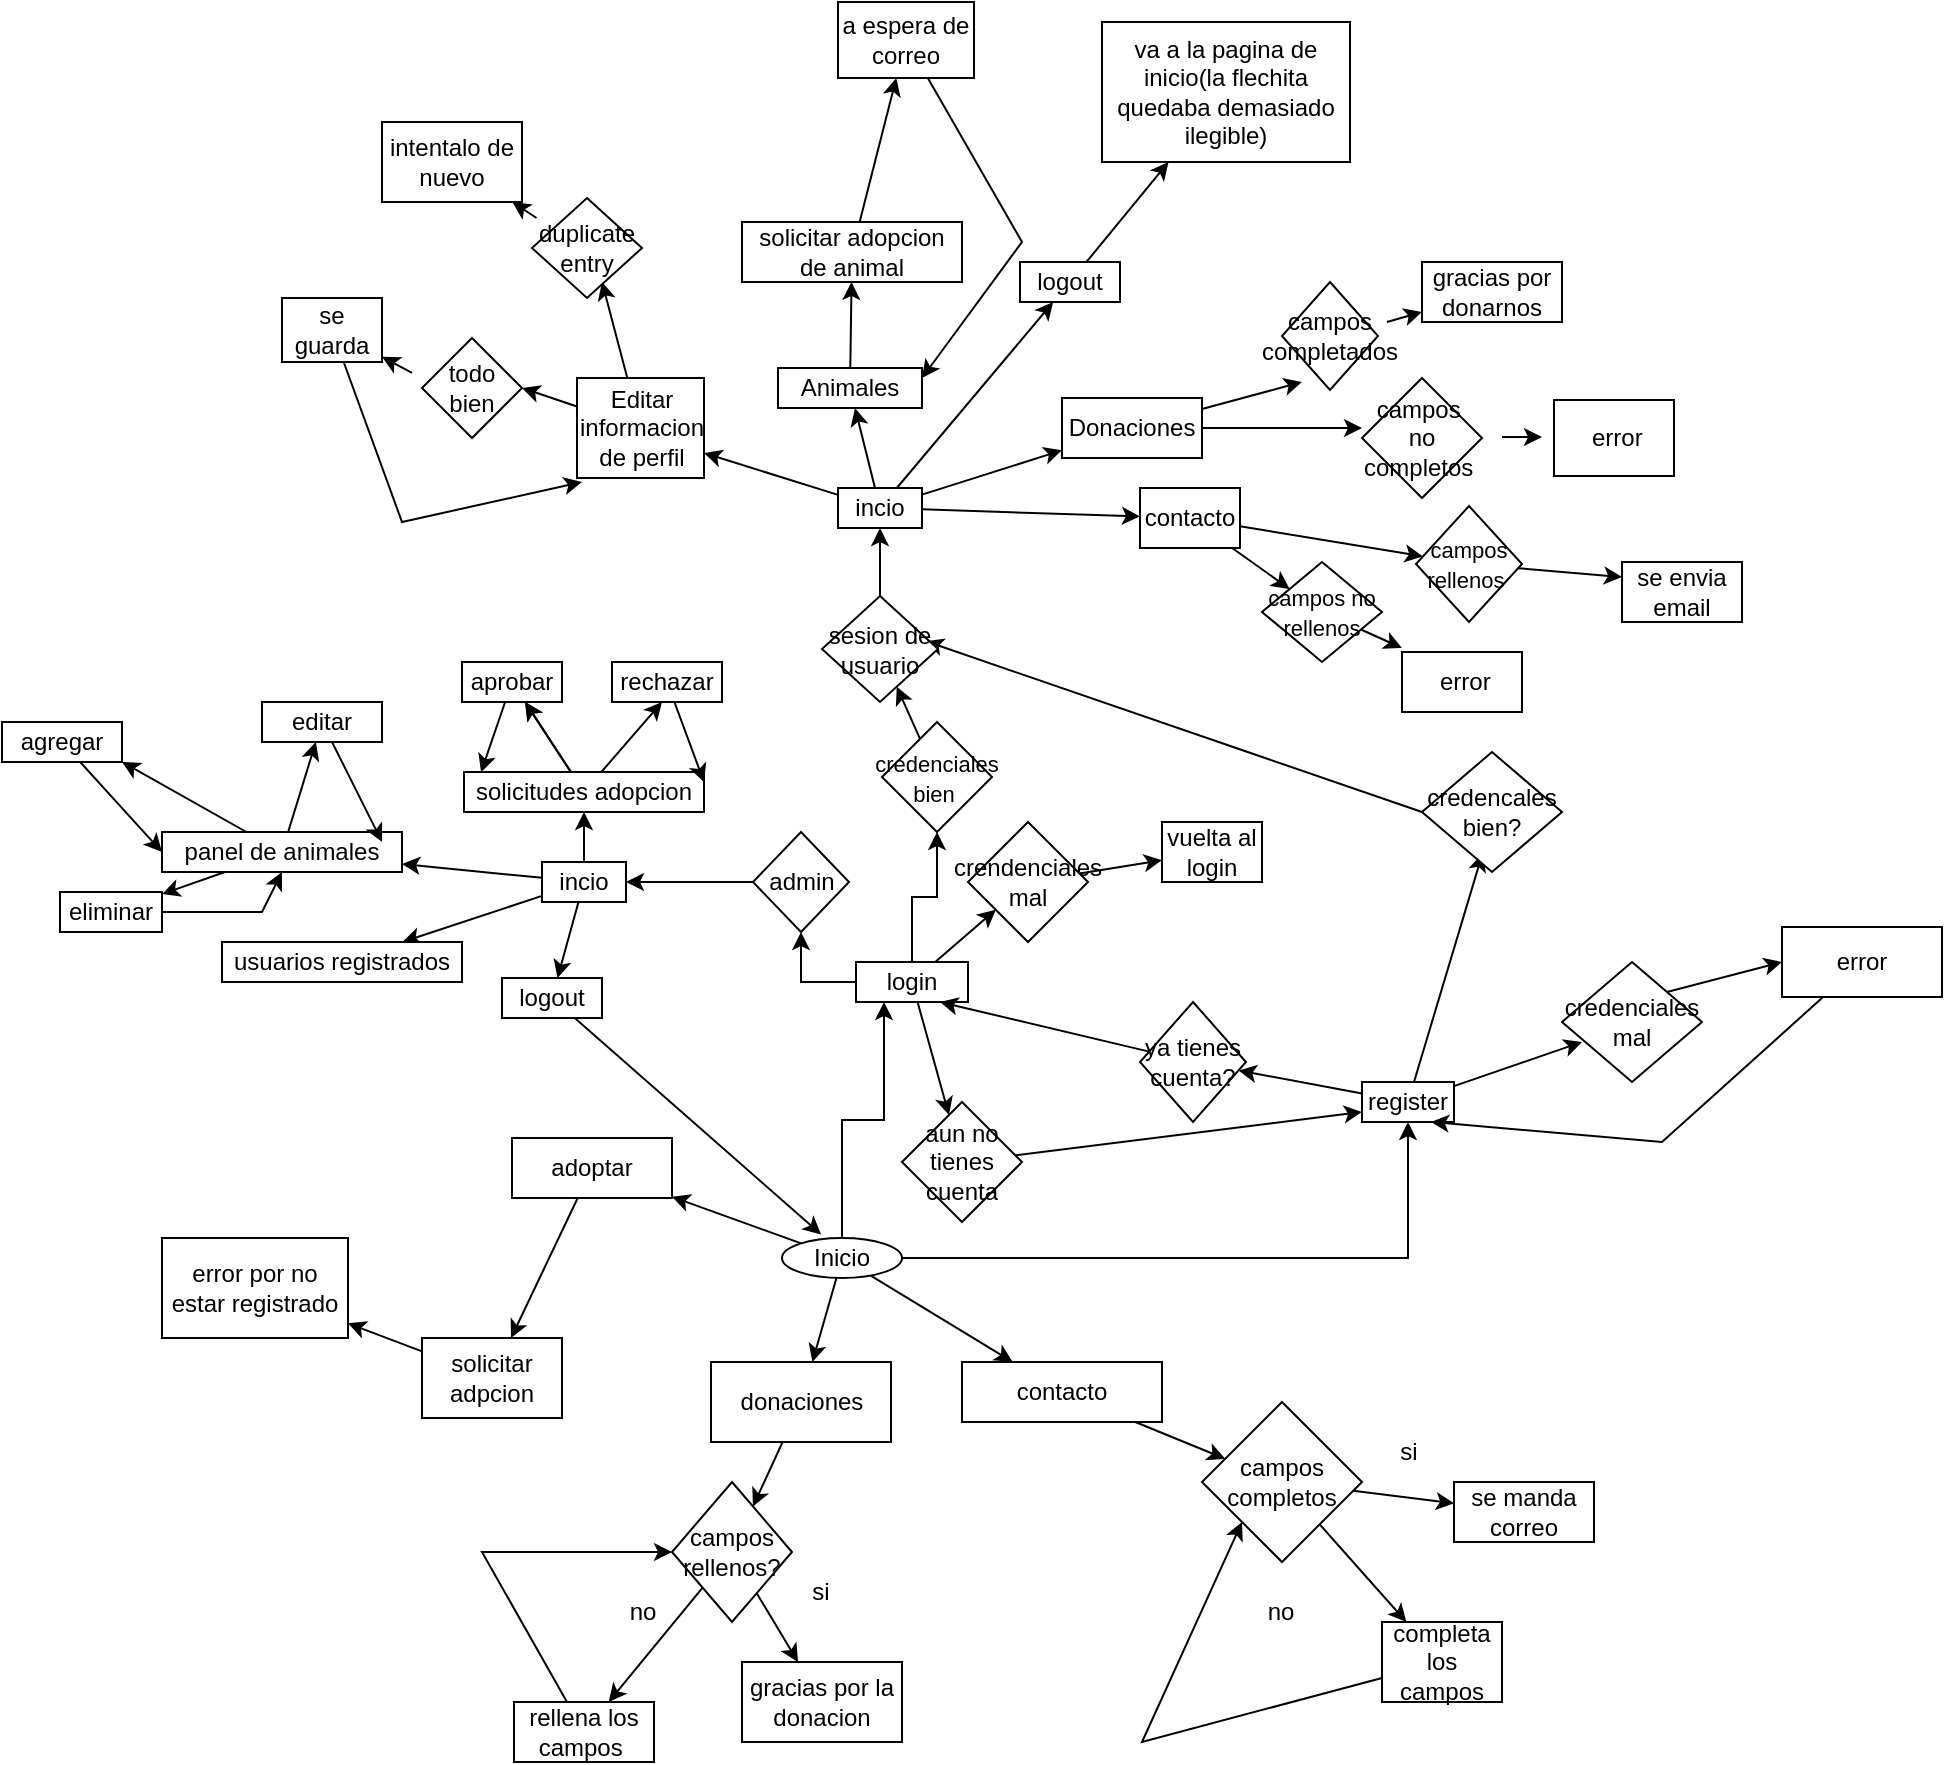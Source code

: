 <mxfile version="27.1.1">
  <diagram name="Página-1" id="3M__JthjFd81jJMuD14Z">
    <mxGraphModel dx="2280" dy="788" grid="1" gridSize="10" guides="1" tooltips="1" connect="1" arrows="1" fold="1" page="1" pageScale="1" pageWidth="827" pageHeight="1169" math="0" shadow="0">
      <root>
        <mxCell id="0" />
        <mxCell id="1" parent="0" />
        <mxCell id="T-C96O8mmLmEZ2CBsVCO-4" value="" style="edgeStyle=orthogonalEdgeStyle;rounded=0;orthogonalLoop=1;jettySize=auto;html=1;entryX=0.25;entryY=1;entryDx=0;entryDy=0;" parent="1" source="T-C96O8mmLmEZ2CBsVCO-2" target="T-C96O8mmLmEZ2CBsVCO-3" edge="1">
          <mxGeometry relative="1" as="geometry">
            <mxPoint x="240" y="700" as="targetPoint" />
          </mxGeometry>
        </mxCell>
        <mxCell id="T-C96O8mmLmEZ2CBsVCO-6" value="" style="edgeStyle=orthogonalEdgeStyle;rounded=0;orthogonalLoop=1;jettySize=auto;html=1;" parent="1" source="T-C96O8mmLmEZ2CBsVCO-2" target="T-C96O8mmLmEZ2CBsVCO-5" edge="1">
          <mxGeometry relative="1" as="geometry" />
        </mxCell>
        <mxCell id="T-C96O8mmLmEZ2CBsVCO-141" style="edgeStyle=none;rounded=0;orthogonalLoop=1;jettySize=auto;html=1;" parent="1" source="T-C96O8mmLmEZ2CBsVCO-2" target="T-C96O8mmLmEZ2CBsVCO-143" edge="1">
          <mxGeometry relative="1" as="geometry">
            <mxPoint x="320" y="830" as="targetPoint" />
          </mxGeometry>
        </mxCell>
        <mxCell id="T-C96O8mmLmEZ2CBsVCO-154" style="edgeStyle=none;rounded=0;orthogonalLoop=1;jettySize=auto;html=1;" parent="1" source="T-C96O8mmLmEZ2CBsVCO-2" target="T-C96O8mmLmEZ2CBsVCO-155" edge="1">
          <mxGeometry relative="1" as="geometry">
            <mxPoint x="330" y="830" as="targetPoint" />
          </mxGeometry>
        </mxCell>
        <mxCell id="T-C96O8mmLmEZ2CBsVCO-182" style="edgeStyle=none;rounded=0;orthogonalLoop=1;jettySize=auto;html=1;" parent="1" source="T-C96O8mmLmEZ2CBsVCO-2" target="T-C96O8mmLmEZ2CBsVCO-183" edge="1">
          <mxGeometry relative="1" as="geometry">
            <mxPoint x="330" y="890" as="targetPoint" />
          </mxGeometry>
        </mxCell>
        <mxCell id="T-C96O8mmLmEZ2CBsVCO-2" value="Inicio" style="ellipse;whiteSpace=wrap;html=1;" parent="1" vertex="1">
          <mxGeometry x="190" y="808" width="60" height="20" as="geometry" />
        </mxCell>
        <mxCell id="T-C96O8mmLmEZ2CBsVCO-11" value="" style="edgeStyle=orthogonalEdgeStyle;rounded=0;orthogonalLoop=1;jettySize=auto;html=1;" parent="1" source="T-C96O8mmLmEZ2CBsVCO-3" target="T-C96O8mmLmEZ2CBsVCO-10" edge="1">
          <mxGeometry relative="1" as="geometry" />
        </mxCell>
        <mxCell id="T-C96O8mmLmEZ2CBsVCO-173" style="edgeStyle=none;rounded=0;orthogonalLoop=1;jettySize=auto;html=1;" parent="1" source="T-C96O8mmLmEZ2CBsVCO-3" target="T-C96O8mmLmEZ2CBsVCO-174" edge="1">
          <mxGeometry relative="1" as="geometry">
            <mxPoint x="290" y="630" as="targetPoint" />
          </mxGeometry>
        </mxCell>
        <mxCell id="T-C96O8mmLmEZ2CBsVCO-179" style="edgeStyle=none;rounded=0;orthogonalLoop=1;jettySize=auto;html=1;" parent="1" source="T-C96O8mmLmEZ2CBsVCO-3" target="T-C96O8mmLmEZ2CBsVCO-180" edge="1">
          <mxGeometry relative="1" as="geometry">
            <mxPoint x="270" y="750" as="targetPoint" />
          </mxGeometry>
        </mxCell>
        <mxCell id="T-C96O8mmLmEZ2CBsVCO-3" value="login" style="whiteSpace=wrap;html=1;" parent="1" vertex="1">
          <mxGeometry x="227" y="670" width="56" height="20" as="geometry" />
        </mxCell>
        <mxCell id="T-C96O8mmLmEZ2CBsVCO-128" style="edgeStyle=none;rounded=0;orthogonalLoop=1;jettySize=auto;html=1;entryX=0.432;entryY=0.845;entryDx=0;entryDy=0;entryPerimeter=0;" parent="1" source="T-C96O8mmLmEZ2CBsVCO-5" target="T-C96O8mmLmEZ2CBsVCO-146" edge="1">
          <mxGeometry relative="1" as="geometry">
            <mxPoint x="540" y="650" as="targetPoint" />
          </mxGeometry>
        </mxCell>
        <mxCell id="T-C96O8mmLmEZ2CBsVCO-131" style="edgeStyle=none;rounded=0;orthogonalLoop=1;jettySize=auto;html=1;" parent="1" source="T-C96O8mmLmEZ2CBsVCO-5" edge="1">
          <mxGeometry relative="1" as="geometry">
            <mxPoint x="590" y="710" as="targetPoint" />
          </mxGeometry>
        </mxCell>
        <mxCell id="T-C96O8mmLmEZ2CBsVCO-171" value="" style="edgeStyle=none;rounded=0;orthogonalLoop=1;jettySize=auto;html=1;" parent="1" source="T-C96O8mmLmEZ2CBsVCO-5" target="T-C96O8mmLmEZ2CBsVCO-170" edge="1">
          <mxGeometry relative="1" as="geometry" />
        </mxCell>
        <mxCell id="T-C96O8mmLmEZ2CBsVCO-5" value="register" style="whiteSpace=wrap;html=1;" parent="1" vertex="1">
          <mxGeometry x="480" y="730" width="46" height="20" as="geometry" />
        </mxCell>
        <mxCell id="T-C96O8mmLmEZ2CBsVCO-16" value="" style="edgeStyle=none;rounded=0;orthogonalLoop=1;jettySize=auto;html=1;" parent="1" source="T-C96O8mmLmEZ2CBsVCO-10" target="T-C96O8mmLmEZ2CBsVCO-15" edge="1">
          <mxGeometry relative="1" as="geometry" />
        </mxCell>
        <mxCell id="T-C96O8mmLmEZ2CBsVCO-10" value="admin" style="rhombus;whiteSpace=wrap;html=1;" parent="1" vertex="1">
          <mxGeometry x="175.5" y="605" width="48" height="50" as="geometry" />
        </mxCell>
        <mxCell id="T-C96O8mmLmEZ2CBsVCO-18" value="" style="edgeStyle=none;rounded=0;orthogonalLoop=1;jettySize=auto;html=1;" parent="1" source="T-C96O8mmLmEZ2CBsVCO-15" target="T-C96O8mmLmEZ2CBsVCO-17" edge="1">
          <mxGeometry relative="1" as="geometry" />
        </mxCell>
        <mxCell id="T-C96O8mmLmEZ2CBsVCO-22" value="" style="edgeStyle=none;rounded=0;orthogonalLoop=1;jettySize=auto;html=1;" parent="1" source="T-C96O8mmLmEZ2CBsVCO-15" target="T-C96O8mmLmEZ2CBsVCO-21" edge="1">
          <mxGeometry relative="1" as="geometry" />
        </mxCell>
        <mxCell id="T-C96O8mmLmEZ2CBsVCO-24" value="" style="edgeStyle=none;rounded=0;orthogonalLoop=1;jettySize=auto;html=1;" parent="1" source="T-C96O8mmLmEZ2CBsVCO-15" target="T-C96O8mmLmEZ2CBsVCO-23" edge="1">
          <mxGeometry relative="1" as="geometry" />
        </mxCell>
        <mxCell id="T-C96O8mmLmEZ2CBsVCO-45" style="edgeStyle=none;rounded=0;orthogonalLoop=1;jettySize=auto;html=1;" parent="1" source="T-C96O8mmLmEZ2CBsVCO-15" target="T-C96O8mmLmEZ2CBsVCO-46" edge="1">
          <mxGeometry relative="1" as="geometry">
            <mxPoint x="160" y="690" as="targetPoint" />
          </mxGeometry>
        </mxCell>
        <mxCell id="T-C96O8mmLmEZ2CBsVCO-15" value="incio" style="whiteSpace=wrap;html=1;" parent="1" vertex="1">
          <mxGeometry x="70" y="620" width="42" height="20" as="geometry" />
        </mxCell>
        <mxCell id="T-C96O8mmLmEZ2CBsVCO-26" value="" style="edgeStyle=none;rounded=0;orthogonalLoop=1;jettySize=auto;html=1;" parent="1" source="T-C96O8mmLmEZ2CBsVCO-17" target="T-C96O8mmLmEZ2CBsVCO-25" edge="1">
          <mxGeometry relative="1" as="geometry" />
        </mxCell>
        <mxCell id="T-C96O8mmLmEZ2CBsVCO-27" value="" style="edgeStyle=none;rounded=0;orthogonalLoop=1;jettySize=auto;html=1;" parent="1" source="T-C96O8mmLmEZ2CBsVCO-17" target="T-C96O8mmLmEZ2CBsVCO-25" edge="1">
          <mxGeometry relative="1" as="geometry" />
        </mxCell>
        <mxCell id="T-C96O8mmLmEZ2CBsVCO-29" style="edgeStyle=none;rounded=0;orthogonalLoop=1;jettySize=auto;html=1;" parent="1" source="T-C96O8mmLmEZ2CBsVCO-17" edge="1">
          <mxGeometry relative="1" as="geometry">
            <mxPoint x="130" y="540" as="targetPoint" />
          </mxGeometry>
        </mxCell>
        <mxCell id="T-C96O8mmLmEZ2CBsVCO-17" value="solicitudes adopcion" style="whiteSpace=wrap;html=1;" parent="1" vertex="1">
          <mxGeometry x="31" y="575" width="120" height="20" as="geometry" />
        </mxCell>
        <mxCell id="T-C96O8mmLmEZ2CBsVCO-21" value="usuarios registrados" style="whiteSpace=wrap;html=1;" parent="1" vertex="1">
          <mxGeometry x="-90" y="660" width="120" height="20" as="geometry" />
        </mxCell>
        <mxCell id="T-C96O8mmLmEZ2CBsVCO-35" value="" style="edgeStyle=none;rounded=0;orthogonalLoop=1;jettySize=auto;html=1;" parent="1" source="T-C96O8mmLmEZ2CBsVCO-23" target="T-C96O8mmLmEZ2CBsVCO-34" edge="1">
          <mxGeometry relative="1" as="geometry" />
        </mxCell>
        <mxCell id="T-C96O8mmLmEZ2CBsVCO-36" style="edgeStyle=none;rounded=0;orthogonalLoop=1;jettySize=auto;html=1;entryX=1;entryY=1;entryDx=0;entryDy=0;" parent="1" source="T-C96O8mmLmEZ2CBsVCO-23" target="T-C96O8mmLmEZ2CBsVCO-37" edge="1">
          <mxGeometry relative="1" as="geometry">
            <mxPoint x="-140" y="630" as="targetPoint" />
          </mxGeometry>
        </mxCell>
        <mxCell id="T-C96O8mmLmEZ2CBsVCO-39" value="" style="edgeStyle=none;rounded=0;orthogonalLoop=1;jettySize=auto;html=1;" parent="1" source="T-C96O8mmLmEZ2CBsVCO-23" target="T-C96O8mmLmEZ2CBsVCO-38" edge="1">
          <mxGeometry relative="1" as="geometry" />
        </mxCell>
        <mxCell id="T-C96O8mmLmEZ2CBsVCO-23" value="panel de animales" style="whiteSpace=wrap;html=1;" parent="1" vertex="1">
          <mxGeometry x="-120" y="605" width="120" height="20" as="geometry" />
        </mxCell>
        <mxCell id="T-C96O8mmLmEZ2CBsVCO-25" value="aprobar" style="whiteSpace=wrap;html=1;" parent="1" vertex="1">
          <mxGeometry x="30" y="520" width="50" height="20" as="geometry" />
        </mxCell>
        <mxCell id="opguHu91oCEDctB-lM7l-10" style="edgeStyle=none;rounded=0;orthogonalLoop=1;jettySize=auto;html=1;entryX=1;entryY=0.25;entryDx=0;entryDy=0;" edge="1" parent="1" source="T-C96O8mmLmEZ2CBsVCO-32" target="T-C96O8mmLmEZ2CBsVCO-17">
          <mxGeometry relative="1" as="geometry" />
        </mxCell>
        <mxCell id="T-C96O8mmLmEZ2CBsVCO-32" value="rechazar" style="rounded=0;whiteSpace=wrap;html=1;" parent="1" vertex="1">
          <mxGeometry x="105" y="520" width="55" height="20" as="geometry" />
        </mxCell>
        <mxCell id="T-C96O8mmLmEZ2CBsVCO-34" value="editar" style="whiteSpace=wrap;html=1;" parent="1" vertex="1">
          <mxGeometry x="-70" y="540" width="60" height="20" as="geometry" />
        </mxCell>
        <mxCell id="opguHu91oCEDctB-lM7l-12" style="edgeStyle=none;rounded=0;orthogonalLoop=1;jettySize=auto;html=1;entryX=0;entryY=0.5;entryDx=0;entryDy=0;" edge="1" parent="1" source="T-C96O8mmLmEZ2CBsVCO-37" target="T-C96O8mmLmEZ2CBsVCO-23">
          <mxGeometry relative="1" as="geometry" />
        </mxCell>
        <mxCell id="T-C96O8mmLmEZ2CBsVCO-37" value="agregar" style="rounded=0;whiteSpace=wrap;html=1;" parent="1" vertex="1">
          <mxGeometry x="-200" y="550" width="60" height="20" as="geometry" />
        </mxCell>
        <mxCell id="opguHu91oCEDctB-lM7l-14" style="edgeStyle=none;rounded=0;orthogonalLoop=1;jettySize=auto;html=1;entryX=0.5;entryY=1;entryDx=0;entryDy=0;" edge="1" parent="1" source="T-C96O8mmLmEZ2CBsVCO-38" target="T-C96O8mmLmEZ2CBsVCO-23">
          <mxGeometry relative="1" as="geometry">
            <Array as="points">
              <mxPoint x="-70" y="645" />
            </Array>
          </mxGeometry>
        </mxCell>
        <mxCell id="T-C96O8mmLmEZ2CBsVCO-38" value="eliminar" style="whiteSpace=wrap;html=1;" parent="1" vertex="1">
          <mxGeometry x="-171" y="635" width="51" height="20" as="geometry" />
        </mxCell>
        <mxCell id="T-C96O8mmLmEZ2CBsVCO-46" value="logout" style="rounded=0;whiteSpace=wrap;html=1;" parent="1" vertex="1">
          <mxGeometry x="50" y="678" width="50" height="20" as="geometry" />
        </mxCell>
        <mxCell id="T-C96O8mmLmEZ2CBsVCO-77" style="edgeStyle=none;rounded=0;orthogonalLoop=1;jettySize=auto;html=1;" parent="1" source="T-C96O8mmLmEZ2CBsVCO-71" target="T-C96O8mmLmEZ2CBsVCO-78" edge="1">
          <mxGeometry relative="1" as="geometry">
            <mxPoint x="288.0" y="380" as="targetPoint" />
          </mxGeometry>
        </mxCell>
        <mxCell id="T-C96O8mmLmEZ2CBsVCO-81" style="edgeStyle=none;rounded=0;orthogonalLoop=1;jettySize=auto;html=1;" parent="1" source="T-C96O8mmLmEZ2CBsVCO-71" target="T-C96O8mmLmEZ2CBsVCO-82" edge="1">
          <mxGeometry relative="1" as="geometry">
            <mxPoint x="370" y="400" as="targetPoint" />
          </mxGeometry>
        </mxCell>
        <mxCell id="T-C96O8mmLmEZ2CBsVCO-94" style="edgeStyle=none;rounded=0;orthogonalLoop=1;jettySize=auto;html=1;entryX=1;entryY=0.75;entryDx=0;entryDy=0;" parent="1" source="T-C96O8mmLmEZ2CBsVCO-71" target="T-C96O8mmLmEZ2CBsVCO-95" edge="1">
          <mxGeometry relative="1" as="geometry">
            <mxPoint x="210" y="440" as="targetPoint" />
          </mxGeometry>
        </mxCell>
        <mxCell id="T-C96O8mmLmEZ2CBsVCO-98" style="edgeStyle=none;rounded=0;orthogonalLoop=1;jettySize=auto;html=1;" parent="1" source="T-C96O8mmLmEZ2CBsVCO-71" target="T-C96O8mmLmEZ2CBsVCO-99" edge="1">
          <mxGeometry relative="1" as="geometry">
            <mxPoint x="430" y="470" as="targetPoint" />
          </mxGeometry>
        </mxCell>
        <mxCell id="T-C96O8mmLmEZ2CBsVCO-71" value="incio" style="whiteSpace=wrap;html=1;" parent="1" vertex="1">
          <mxGeometry x="218" y="433" width="42" height="20" as="geometry" />
        </mxCell>
        <mxCell id="T-C96O8mmLmEZ2CBsVCO-79" style="edgeStyle=none;rounded=0;orthogonalLoop=1;jettySize=auto;html=1;" parent="1" source="T-C96O8mmLmEZ2CBsVCO-78" target="T-C96O8mmLmEZ2CBsVCO-80" edge="1">
          <mxGeometry relative="1" as="geometry">
            <mxPoint x="250" y="300" as="targetPoint" />
          </mxGeometry>
        </mxCell>
        <mxCell id="T-C96O8mmLmEZ2CBsVCO-78" value="Animales" style="rounded=0;whiteSpace=wrap;html=1;" parent="1" vertex="1">
          <mxGeometry x="188" y="373" width="72" height="20" as="geometry" />
        </mxCell>
        <mxCell id="T-C96O8mmLmEZ2CBsVCO-96" style="edgeStyle=none;rounded=0;orthogonalLoop=1;jettySize=auto;html=1;entryX=1;entryY=0.25;entryDx=0;entryDy=0;" parent="1" source="T-C96O8mmLmEZ2CBsVCO-199" edge="1" target="T-C96O8mmLmEZ2CBsVCO-78">
          <mxGeometry relative="1" as="geometry">
            <mxPoint x="255.0" y="250" as="targetPoint" />
            <Array as="points">
              <mxPoint x="310" y="310" />
            </Array>
          </mxGeometry>
        </mxCell>
        <mxCell id="T-C96O8mmLmEZ2CBsVCO-80" value="solicitar adopcion de animal" style="rounded=0;whiteSpace=wrap;html=1;" parent="1" vertex="1">
          <mxGeometry x="170" y="300" width="110" height="30" as="geometry" />
        </mxCell>
        <mxCell id="T-C96O8mmLmEZ2CBsVCO-83" style="edgeStyle=none;rounded=0;orthogonalLoop=1;jettySize=auto;html=1;" parent="1" source="T-C96O8mmLmEZ2CBsVCO-82" edge="1">
          <mxGeometry relative="1" as="geometry">
            <mxPoint x="400" y="400" as="targetPoint" />
          </mxGeometry>
        </mxCell>
        <mxCell id="T-C96O8mmLmEZ2CBsVCO-85" style="edgeStyle=none;rounded=0;orthogonalLoop=1;jettySize=auto;html=1;" parent="1" source="T-C96O8mmLmEZ2CBsVCO-82" edge="1">
          <mxGeometry relative="1" as="geometry">
            <mxPoint x="450" y="380" as="targetPoint" />
          </mxGeometry>
        </mxCell>
        <mxCell id="T-C96O8mmLmEZ2CBsVCO-90" style="edgeStyle=none;rounded=0;orthogonalLoop=1;jettySize=auto;html=1;" parent="1" source="T-C96O8mmLmEZ2CBsVCO-82" edge="1">
          <mxGeometry relative="1" as="geometry">
            <mxPoint x="480" y="403" as="targetPoint" />
          </mxGeometry>
        </mxCell>
        <mxCell id="T-C96O8mmLmEZ2CBsVCO-82" value="Donaciones" style="rounded=0;whiteSpace=wrap;html=1;" parent="1" vertex="1">
          <mxGeometry x="330" y="388" width="70" height="30" as="geometry" />
        </mxCell>
        <mxCell id="T-C96O8mmLmEZ2CBsVCO-87" style="edgeStyle=none;rounded=0;orthogonalLoop=1;jettySize=auto;html=1;" parent="1" target="T-C96O8mmLmEZ2CBsVCO-89" edge="1">
          <mxGeometry relative="1" as="geometry">
            <mxPoint x="520" y="350" as="targetPoint" />
            <mxPoint x="492.5" y="350" as="sourcePoint" />
          </mxGeometry>
        </mxCell>
        <mxCell id="T-C96O8mmLmEZ2CBsVCO-89" value="gracias por donarnos" style="rounded=0;whiteSpace=wrap;html=1;" parent="1" vertex="1">
          <mxGeometry x="510" y="320" width="70" height="30" as="geometry" />
        </mxCell>
        <mxCell id="T-C96O8mmLmEZ2CBsVCO-92" style="edgeStyle=none;rounded=0;orthogonalLoop=1;jettySize=auto;html=1;" parent="1" edge="1">
          <mxGeometry relative="1" as="geometry">
            <mxPoint x="570" y="407.52" as="targetPoint" />
            <mxPoint x="550" y="407.52" as="sourcePoint" />
          </mxGeometry>
        </mxCell>
        <mxCell id="T-C96O8mmLmEZ2CBsVCO-105" style="edgeStyle=none;rounded=0;orthogonalLoop=1;jettySize=auto;html=1;" parent="1" source="T-C96O8mmLmEZ2CBsVCO-95" edge="1">
          <mxGeometry relative="1" as="geometry">
            <mxPoint x="100" y="330" as="targetPoint" />
          </mxGeometry>
        </mxCell>
        <mxCell id="T-C96O8mmLmEZ2CBsVCO-110" style="edgeStyle=none;rounded=0;orthogonalLoop=1;jettySize=auto;html=1;" parent="1" source="T-C96O8mmLmEZ2CBsVCO-95" edge="1">
          <mxGeometry relative="1" as="geometry">
            <mxPoint x="60" y="383" as="targetPoint" />
          </mxGeometry>
        </mxCell>
        <mxCell id="T-C96O8mmLmEZ2CBsVCO-95" value="Editar informacion de perfil" style="whiteSpace=wrap;html=1;" parent="1" vertex="1">
          <mxGeometry x="87.5" y="378" width="63.5" height="50" as="geometry" />
        </mxCell>
        <mxCell id="T-C96O8mmLmEZ2CBsVCO-100" value="" style="edgeStyle=none;rounded=0;orthogonalLoop=1;jettySize=auto;html=1;" parent="1" source="T-C96O8mmLmEZ2CBsVCO-99" target="T-C96O8mmLmEZ2CBsVCO-209" edge="1">
          <mxGeometry relative="1" as="geometry">
            <mxPoint x="570" y="470" as="targetPoint" />
          </mxGeometry>
        </mxCell>
        <mxCell id="T-C96O8mmLmEZ2CBsVCO-99" value="contacto" style="rounded=0;whiteSpace=wrap;html=1;" parent="1" vertex="1">
          <mxGeometry x="369" y="433" width="50" height="30" as="geometry" />
        </mxCell>
        <mxCell id="T-C96O8mmLmEZ2CBsVCO-108" style="edgeStyle=none;rounded=0;orthogonalLoop=1;jettySize=auto;html=1;" parent="1" source="T-C96O8mmLmEZ2CBsVCO-195" edge="1">
          <mxGeometry relative="1" as="geometry">
            <mxPoint x="40" y="280" as="targetPoint" />
            <mxPoint x="67.273" y="298" as="sourcePoint" />
          </mxGeometry>
        </mxCell>
        <mxCell id="T-C96O8mmLmEZ2CBsVCO-112" style="edgeStyle=none;rounded=0;orthogonalLoop=1;jettySize=auto;html=1;" parent="1" source="T-C96O8mmLmEZ2CBsVCO-197" edge="1">
          <mxGeometry relative="1" as="geometry">
            <mxPoint x="-20" y="370" as="targetPoint" />
            <mxPoint x="5" y="375.417" as="sourcePoint" />
          </mxGeometry>
        </mxCell>
        <mxCell id="T-C96O8mmLmEZ2CBsVCO-116" value="" style="edgeStyle=none;rounded=0;orthogonalLoop=1;jettySize=auto;html=1;" parent="1" source="T-C96O8mmLmEZ2CBsVCO-71" target="T-C96O8mmLmEZ2CBsVCO-115" edge="1">
          <mxGeometry relative="1" as="geometry">
            <mxPoint x="370" y="330" as="targetPoint" />
            <mxPoint x="294" y="450" as="sourcePoint" />
          </mxGeometry>
        </mxCell>
        <mxCell id="opguHu91oCEDctB-lM7l-17" style="edgeStyle=none;rounded=0;orthogonalLoop=1;jettySize=auto;html=1;" edge="1" parent="1" source="T-C96O8mmLmEZ2CBsVCO-115" target="opguHu91oCEDctB-lM7l-18">
          <mxGeometry relative="1" as="geometry">
            <mxPoint x="380.0" y="290" as="targetPoint" />
          </mxGeometry>
        </mxCell>
        <mxCell id="T-C96O8mmLmEZ2CBsVCO-115" value="logout" style="rounded=0;whiteSpace=wrap;html=1;" parent="1" vertex="1">
          <mxGeometry x="309" y="320" width="50" height="20" as="geometry" />
        </mxCell>
        <mxCell id="T-C96O8mmLmEZ2CBsVCO-125" value="" style="edgeStyle=none;rounded=0;orthogonalLoop=1;jettySize=auto;html=1;" parent="1" source="T-C96O8mmLmEZ2CBsVCO-206" edge="1">
          <mxGeometry relative="1" as="geometry">
            <mxPoint x="500" y="513.462" as="targetPoint" />
            <mxPoint x="408" y="463" as="sourcePoint" />
            <Array as="points">
              <mxPoint x="500" y="513" />
            </Array>
          </mxGeometry>
        </mxCell>
        <mxCell id="T-C96O8mmLmEZ2CBsVCO-130" style="edgeStyle=none;rounded=0;orthogonalLoop=1;jettySize=auto;html=1;exitX=0;exitY=0.5;exitDx=0;exitDy=0;entryX=0.893;entryY=0.426;entryDx=0;entryDy=0;entryPerimeter=0;" parent="1" source="T-C96O8mmLmEZ2CBsVCO-146" target="opguHu91oCEDctB-lM7l-1" edge="1">
          <mxGeometry relative="1" as="geometry">
            <mxPoint x="510.95" y="618" as="sourcePoint" />
            <mxPoint x="270" y="490" as="targetPoint" />
          </mxGeometry>
        </mxCell>
        <mxCell id="T-C96O8mmLmEZ2CBsVCO-133" style="edgeStyle=none;rounded=0;orthogonalLoop=1;jettySize=auto;html=1;exitX=1;exitY=0;exitDx=0;exitDy=0;" parent="1" source="T-C96O8mmLmEZ2CBsVCO-147" edge="1">
          <mxGeometry relative="1" as="geometry">
            <mxPoint x="690" y="670" as="targetPoint" />
            <mxPoint x="662.174" y="678" as="sourcePoint" />
          </mxGeometry>
        </mxCell>
        <mxCell id="T-C96O8mmLmEZ2CBsVCO-144" style="edgeStyle=none;rounded=0;orthogonalLoop=1;jettySize=auto;html=1;" parent="1" source="T-C96O8mmLmEZ2CBsVCO-143" target="T-C96O8mmLmEZ2CBsVCO-148" edge="1">
          <mxGeometry relative="1" as="geometry">
            <mxPoint x="350" y="890" as="targetPoint" />
          </mxGeometry>
        </mxCell>
        <mxCell id="T-C96O8mmLmEZ2CBsVCO-143" value="adoptar" style="rounded=0;whiteSpace=wrap;html=1;" parent="1" vertex="1">
          <mxGeometry x="55" y="758" width="80" height="30" as="geometry" />
        </mxCell>
        <mxCell id="T-C96O8mmLmEZ2CBsVCO-146" value="credencales bien?" style="rhombus;whiteSpace=wrap;html=1;" parent="1" vertex="1">
          <mxGeometry x="510" y="565" width="70" height="60" as="geometry" />
        </mxCell>
        <mxCell id="T-C96O8mmLmEZ2CBsVCO-147" value="&lt;span style=&quot;text-wrap-mode: nowrap;&quot;&gt;credenciales mal&lt;/span&gt;" style="rhombus;whiteSpace=wrap;html=1;" parent="1" vertex="1">
          <mxGeometry x="580" y="670" width="70" height="60" as="geometry" />
        </mxCell>
        <mxCell id="T-C96O8mmLmEZ2CBsVCO-149" style="edgeStyle=none;rounded=0;orthogonalLoop=1;jettySize=auto;html=1;" parent="1" source="T-C96O8mmLmEZ2CBsVCO-148" target="T-C96O8mmLmEZ2CBsVCO-152" edge="1">
          <mxGeometry relative="1" as="geometry">
            <mxPoint x="460" y="880" as="targetPoint" />
          </mxGeometry>
        </mxCell>
        <mxCell id="T-C96O8mmLmEZ2CBsVCO-148" value="solicitar adpcion" style="rounded=0;whiteSpace=wrap;html=1;" parent="1" vertex="1">
          <mxGeometry x="10" y="858" width="70" height="40" as="geometry" />
        </mxCell>
        <mxCell id="T-C96O8mmLmEZ2CBsVCO-152" value="error por no estar registrado" style="rounded=0;whiteSpace=wrap;html=1;" parent="1" vertex="1">
          <mxGeometry x="-120" y="808" width="93" height="50" as="geometry" />
        </mxCell>
        <mxCell id="T-C96O8mmLmEZ2CBsVCO-156" style="edgeStyle=none;rounded=0;orthogonalLoop=1;jettySize=auto;html=1;" parent="1" source="T-C96O8mmLmEZ2CBsVCO-155" target="T-C96O8mmLmEZ2CBsVCO-157" edge="1">
          <mxGeometry relative="1" as="geometry">
            <mxPoint x="440" y="840" as="targetPoint" />
          </mxGeometry>
        </mxCell>
        <mxCell id="T-C96O8mmLmEZ2CBsVCO-155" value="donaciones" style="rounded=0;whiteSpace=wrap;html=1;" parent="1" vertex="1">
          <mxGeometry x="154.5" y="870" width="90" height="40" as="geometry" />
        </mxCell>
        <mxCell id="T-C96O8mmLmEZ2CBsVCO-158" style="edgeStyle=none;rounded=0;orthogonalLoop=1;jettySize=auto;html=1;" parent="1" source="T-C96O8mmLmEZ2CBsVCO-157" target="T-C96O8mmLmEZ2CBsVCO-160" edge="1">
          <mxGeometry relative="1" as="geometry">
            <mxPoint x="560" y="810" as="targetPoint" />
          </mxGeometry>
        </mxCell>
        <mxCell id="T-C96O8mmLmEZ2CBsVCO-161" style="edgeStyle=none;rounded=0;orthogonalLoop=1;jettySize=auto;html=1;" parent="1" source="T-C96O8mmLmEZ2CBsVCO-157" target="T-C96O8mmLmEZ2CBsVCO-162" edge="1">
          <mxGeometry relative="1" as="geometry">
            <mxPoint x="530" y="890" as="targetPoint" />
          </mxGeometry>
        </mxCell>
        <mxCell id="T-C96O8mmLmEZ2CBsVCO-157" value="campos rellenos?" style="rhombus;whiteSpace=wrap;html=1;" parent="1" vertex="1">
          <mxGeometry x="135" y="930" width="60" height="70" as="geometry" />
        </mxCell>
        <mxCell id="T-C96O8mmLmEZ2CBsVCO-160" value="gracias por la donacion" style="rounded=0;whiteSpace=wrap;html=1;" parent="1" vertex="1">
          <mxGeometry x="170" y="1020" width="80" height="40" as="geometry" />
        </mxCell>
        <mxCell id="opguHu91oCEDctB-lM7l-7" style="edgeStyle=none;rounded=0;orthogonalLoop=1;jettySize=auto;html=1;" edge="1" parent="1" source="T-C96O8mmLmEZ2CBsVCO-162" target="T-C96O8mmLmEZ2CBsVCO-157">
          <mxGeometry relative="1" as="geometry">
            <mxPoint x="10" y="1000" as="targetPoint" />
            <Array as="points">
              <mxPoint x="40" y="965" />
            </Array>
          </mxGeometry>
        </mxCell>
        <mxCell id="T-C96O8mmLmEZ2CBsVCO-162" value="rellena los campos&amp;nbsp;" style="rounded=0;whiteSpace=wrap;html=1;" parent="1" vertex="1">
          <mxGeometry x="56" y="1040" width="70" height="30" as="geometry" />
        </mxCell>
        <mxCell id="T-C96O8mmLmEZ2CBsVCO-163" value="si" style="text;html=1;align=center;verticalAlign=middle;resizable=0;points=[];autosize=1;strokeColor=none;fillColor=none;" parent="1" vertex="1">
          <mxGeometry x="193.5" y="970" width="30" height="30" as="geometry" />
        </mxCell>
        <mxCell id="T-C96O8mmLmEZ2CBsVCO-165" value="no" style="text;html=1;align=center;verticalAlign=middle;resizable=0;points=[];autosize=1;strokeColor=none;fillColor=none;" parent="1" vertex="1">
          <mxGeometry x="100" y="980" width="40" height="30" as="geometry" />
        </mxCell>
        <mxCell id="T-C96O8mmLmEZ2CBsVCO-172" style="edgeStyle=none;rounded=0;orthogonalLoop=1;jettySize=auto;html=1;entryX=0.75;entryY=1;entryDx=0;entryDy=0;" parent="1" source="T-C96O8mmLmEZ2CBsVCO-170" target="T-C96O8mmLmEZ2CBsVCO-3" edge="1">
          <mxGeometry relative="1" as="geometry" />
        </mxCell>
        <mxCell id="T-C96O8mmLmEZ2CBsVCO-170" value="ya tienes cuenta?" style="rhombus;whiteSpace=wrap;html=1;" parent="1" vertex="1">
          <mxGeometry x="369" y="690" width="53" height="60" as="geometry" />
        </mxCell>
        <mxCell id="T-C96O8mmLmEZ2CBsVCO-175" style="edgeStyle=none;rounded=0;orthogonalLoop=1;jettySize=auto;html=1;" parent="1" source="T-C96O8mmLmEZ2CBsVCO-174" target="T-C96O8mmLmEZ2CBsVCO-176" edge="1">
          <mxGeometry relative="1" as="geometry">
            <mxPoint x="370" y="600" as="targetPoint" />
          </mxGeometry>
        </mxCell>
        <mxCell id="T-C96O8mmLmEZ2CBsVCO-174" value="crendenciales mal" style="rhombus;whiteSpace=wrap;html=1;" parent="1" vertex="1">
          <mxGeometry x="283" y="600" width="60" height="60" as="geometry" />
        </mxCell>
        <mxCell id="T-C96O8mmLmEZ2CBsVCO-176" value="vuelta al login" style="rounded=0;whiteSpace=wrap;html=1;" parent="1" vertex="1">
          <mxGeometry x="380" y="600" width="50" height="30" as="geometry" />
        </mxCell>
        <mxCell id="T-C96O8mmLmEZ2CBsVCO-178" value="" style="edgeStyle=orthogonalEdgeStyle;rounded=0;orthogonalLoop=1;jettySize=auto;html=1;" parent="1" source="T-C96O8mmLmEZ2CBsVCO-3" target="T-C96O8mmLmEZ2CBsVCO-177" edge="1">
          <mxGeometry relative="1" as="geometry">
            <mxPoint x="255" y="670" as="sourcePoint" />
            <mxPoint x="239" y="483" as="targetPoint" />
          </mxGeometry>
        </mxCell>
        <mxCell id="opguHu91oCEDctB-lM7l-2" style="edgeStyle=none;rounded=0;orthogonalLoop=1;jettySize=auto;html=1;" edge="1" parent="1" source="opguHu91oCEDctB-lM7l-1">
          <mxGeometry relative="1" as="geometry">
            <mxPoint x="250" y="520" as="targetPoint" />
          </mxGeometry>
        </mxCell>
        <mxCell id="T-C96O8mmLmEZ2CBsVCO-177" value="&lt;span style=&quot;font-size: 11px; text-wrap-mode: nowrap;&quot;&gt;credenciales bien&amp;nbsp;&lt;/span&gt;" style="rhombus;whiteSpace=wrap;html=1;" parent="1" vertex="1">
          <mxGeometry x="240" y="550" width="55" height="55" as="geometry" />
        </mxCell>
        <mxCell id="T-C96O8mmLmEZ2CBsVCO-181" style="edgeStyle=none;rounded=0;orthogonalLoop=1;jettySize=auto;html=1;entryX=0;entryY=0.75;entryDx=0;entryDy=0;" parent="1" source="T-C96O8mmLmEZ2CBsVCO-180" target="T-C96O8mmLmEZ2CBsVCO-5" edge="1">
          <mxGeometry relative="1" as="geometry" />
        </mxCell>
        <mxCell id="T-C96O8mmLmEZ2CBsVCO-180" value="aun no tienes cuenta" style="rhombus;whiteSpace=wrap;html=1;" parent="1" vertex="1">
          <mxGeometry x="250" y="740" width="60" height="60" as="geometry" />
        </mxCell>
        <mxCell id="T-C96O8mmLmEZ2CBsVCO-184" style="edgeStyle=none;rounded=0;orthogonalLoop=1;jettySize=auto;html=1;" parent="1" source="T-C96O8mmLmEZ2CBsVCO-183" target="T-C96O8mmLmEZ2CBsVCO-185" edge="1">
          <mxGeometry relative="1" as="geometry">
            <mxPoint x="440" y="930" as="targetPoint" />
          </mxGeometry>
        </mxCell>
        <mxCell id="T-C96O8mmLmEZ2CBsVCO-183" value="contacto" style="rounded=0;whiteSpace=wrap;html=1;" parent="1" vertex="1">
          <mxGeometry x="280" y="870" width="100" height="30" as="geometry" />
        </mxCell>
        <mxCell id="T-C96O8mmLmEZ2CBsVCO-186" style="edgeStyle=none;rounded=0;orthogonalLoop=1;jettySize=auto;html=1;" parent="1" source="T-C96O8mmLmEZ2CBsVCO-185" target="T-C96O8mmLmEZ2CBsVCO-191" edge="1">
          <mxGeometry relative="1" as="geometry">
            <mxPoint x="530" y="940" as="targetPoint" />
          </mxGeometry>
        </mxCell>
        <mxCell id="T-C96O8mmLmEZ2CBsVCO-189" style="edgeStyle=none;rounded=0;orthogonalLoop=1;jettySize=auto;html=1;" parent="1" source="T-C96O8mmLmEZ2CBsVCO-185" target="T-C96O8mmLmEZ2CBsVCO-192" edge="1">
          <mxGeometry relative="1" as="geometry">
            <mxPoint x="490" y="1030" as="targetPoint" />
          </mxGeometry>
        </mxCell>
        <mxCell id="T-C96O8mmLmEZ2CBsVCO-185" value="campos completos" style="rhombus;whiteSpace=wrap;html=1;" parent="1" vertex="1">
          <mxGeometry x="400" y="890" width="80" height="80" as="geometry" />
        </mxCell>
        <mxCell id="T-C96O8mmLmEZ2CBsVCO-187" value="si" style="text;html=1;align=center;verticalAlign=middle;resizable=0;points=[];autosize=1;strokeColor=none;fillColor=none;" parent="1" vertex="1">
          <mxGeometry x="488" y="900" width="30" height="30" as="geometry" />
        </mxCell>
        <mxCell id="T-C96O8mmLmEZ2CBsVCO-190" value="no" style="text;html=1;align=center;verticalAlign=middle;resizable=0;points=[];autosize=1;strokeColor=none;fillColor=none;" parent="1" vertex="1">
          <mxGeometry x="419" y="980" width="40" height="30" as="geometry" />
        </mxCell>
        <mxCell id="T-C96O8mmLmEZ2CBsVCO-191" value="se manda correo" style="rounded=0;whiteSpace=wrap;html=1;" parent="1" vertex="1">
          <mxGeometry x="526" y="930" width="70" height="30" as="geometry" />
        </mxCell>
        <mxCell id="opguHu91oCEDctB-lM7l-6" style="edgeStyle=none;rounded=0;orthogonalLoop=1;jettySize=auto;html=1;entryX=0;entryY=1;entryDx=0;entryDy=0;" edge="1" parent="1" source="T-C96O8mmLmEZ2CBsVCO-192" target="T-C96O8mmLmEZ2CBsVCO-185">
          <mxGeometry relative="1" as="geometry">
            <mxPoint x="420" y="1090" as="targetPoint" />
            <Array as="points">
              <mxPoint x="370" y="1060" />
            </Array>
          </mxGeometry>
        </mxCell>
        <mxCell id="T-C96O8mmLmEZ2CBsVCO-192" value="completa&lt;div&gt;los&lt;br&gt;&lt;div&gt;campos&lt;/div&gt;&lt;/div&gt;" style="rounded=0;whiteSpace=wrap;html=1;" parent="1" vertex="1">
          <mxGeometry x="490" y="1000" width="60" height="40" as="geometry" />
        </mxCell>
        <mxCell id="T-C96O8mmLmEZ2CBsVCO-193" value="&lt;span style=&quot;text-wrap-mode: nowrap;&quot;&gt;todo bien&lt;/span&gt;" style="rhombus;whiteSpace=wrap;html=1;" parent="1" vertex="1">
          <mxGeometry x="10" y="358" width="50" height="50" as="geometry" />
        </mxCell>
        <mxCell id="T-C96O8mmLmEZ2CBsVCO-194" value="&lt;span style=&quot;text-wrap-mode: nowrap;&quot;&gt;duplicate entry&lt;/span&gt;" style="rhombus;whiteSpace=wrap;html=1;" parent="1" vertex="1">
          <mxGeometry x="65" y="288" width="55" height="50" as="geometry" />
        </mxCell>
        <mxCell id="T-C96O8mmLmEZ2CBsVCO-196" value="" style="edgeStyle=none;rounded=0;orthogonalLoop=1;jettySize=auto;html=1;" parent="1" target="T-C96O8mmLmEZ2CBsVCO-195" edge="1">
          <mxGeometry relative="1" as="geometry">
            <mxPoint x="40" y="280" as="targetPoint" />
            <mxPoint x="67.273" y="298" as="sourcePoint" />
          </mxGeometry>
        </mxCell>
        <mxCell id="T-C96O8mmLmEZ2CBsVCO-195" value="intentalo de nuevo" style="rounded=0;whiteSpace=wrap;html=1;" parent="1" vertex="1">
          <mxGeometry x="-10" y="250" width="70" height="40" as="geometry" />
        </mxCell>
        <mxCell id="T-C96O8mmLmEZ2CBsVCO-198" value="" style="edgeStyle=none;rounded=0;orthogonalLoop=1;jettySize=auto;html=1;" parent="1" target="T-C96O8mmLmEZ2CBsVCO-197" edge="1">
          <mxGeometry relative="1" as="geometry">
            <mxPoint x="-20" y="370" as="targetPoint" />
            <mxPoint x="5" y="375.417" as="sourcePoint" />
          </mxGeometry>
        </mxCell>
        <mxCell id="opguHu91oCEDctB-lM7l-8" style="edgeStyle=none;rounded=0;orthogonalLoop=1;jettySize=auto;html=1;" edge="1" parent="1" source="T-C96O8mmLmEZ2CBsVCO-197">
          <mxGeometry relative="1" as="geometry">
            <mxPoint x="90" y="430" as="targetPoint" />
            <Array as="points">
              <mxPoint y="450" />
            </Array>
          </mxGeometry>
        </mxCell>
        <mxCell id="T-C96O8mmLmEZ2CBsVCO-197" value="se guarda" style="rounded=0;whiteSpace=wrap;html=1;" parent="1" vertex="1">
          <mxGeometry x="-60" y="338" width="50" height="32" as="geometry" />
        </mxCell>
        <mxCell id="T-C96O8mmLmEZ2CBsVCO-200" value="" style="edgeStyle=none;rounded=0;orthogonalLoop=1;jettySize=auto;html=1;" parent="1" source="T-C96O8mmLmEZ2CBsVCO-80" target="T-C96O8mmLmEZ2CBsVCO-199" edge="1">
          <mxGeometry relative="1" as="geometry">
            <mxPoint x="255.0" y="250" as="targetPoint" />
            <mxPoint x="232" y="300" as="sourcePoint" />
          </mxGeometry>
        </mxCell>
        <mxCell id="T-C96O8mmLmEZ2CBsVCO-199" value="a espera de correo" style="rounded=0;whiteSpace=wrap;html=1;" parent="1" vertex="1">
          <mxGeometry x="218" y="190" width="68" height="38" as="geometry" />
        </mxCell>
        <mxCell id="T-C96O8mmLmEZ2CBsVCO-201" value="&lt;span style=&quot;text-wrap-mode: nowrap;&quot;&gt;campos&lt;/span&gt;&lt;div&gt;&lt;span style=&quot;text-wrap-mode: nowrap;&quot;&gt;&amp;nbsp;completados&amp;nbsp;&lt;/span&gt;&lt;/div&gt;" style="rhombus;whiteSpace=wrap;html=1;" parent="1" vertex="1">
          <mxGeometry x="440" y="330" width="48" height="54" as="geometry" />
        </mxCell>
        <mxCell id="T-C96O8mmLmEZ2CBsVCO-202" value="&lt;span style=&quot;text-wrap-mode: nowrap;&quot;&gt;campos&amp;nbsp;&lt;/span&gt;&lt;div&gt;&lt;span style=&quot;text-wrap-mode: nowrap;&quot;&gt;no&lt;/span&gt;&lt;/div&gt;&lt;div&gt;&lt;span style=&quot;text-wrap-mode: nowrap;&quot;&gt;completos&amp;nbsp;&lt;/span&gt;&lt;/div&gt;" style="rhombus;whiteSpace=wrap;html=1;" parent="1" vertex="1">
          <mxGeometry x="480" y="378" width="60" height="60" as="geometry" />
        </mxCell>
        <mxCell id="T-C96O8mmLmEZ2CBsVCO-203" value="&lt;span style=&quot;text-wrap-mode: nowrap;&quot;&gt;&amp;nbsp;error&lt;/span&gt;" style="rounded=0;whiteSpace=wrap;html=1;" parent="1" vertex="1">
          <mxGeometry x="576" y="389" width="60" height="38" as="geometry" />
        </mxCell>
        <mxCell id="opguHu91oCEDctB-lM7l-5" style="edgeStyle=none;rounded=0;orthogonalLoop=1;jettySize=auto;html=1;entryX=0.75;entryY=1;entryDx=0;entryDy=0;" edge="1" parent="1" source="T-C96O8mmLmEZ2CBsVCO-204" target="T-C96O8mmLmEZ2CBsVCO-5">
          <mxGeometry relative="1" as="geometry">
            <Array as="points">
              <mxPoint x="630" y="760" />
            </Array>
          </mxGeometry>
        </mxCell>
        <mxCell id="T-C96O8mmLmEZ2CBsVCO-204" value="&lt;span style=&quot;text-wrap-mode: nowrap;&quot;&gt;error&lt;/span&gt;" style="rounded=0;whiteSpace=wrap;html=1;" parent="1" vertex="1">
          <mxGeometry x="690" y="652.5" width="80" height="35" as="geometry" />
        </mxCell>
        <mxCell id="T-C96O8mmLmEZ2CBsVCO-205" value="&lt;span style=&quot;text-wrap-mode: nowrap;&quot;&gt;se envia email&lt;/span&gt;" style="rounded=0;whiteSpace=wrap;html=1;" parent="1" vertex="1">
          <mxGeometry x="610" y="470" width="60" height="30" as="geometry" />
        </mxCell>
        <mxCell id="T-C96O8mmLmEZ2CBsVCO-207" value="" style="edgeStyle=none;rounded=0;orthogonalLoop=1;jettySize=auto;html=1;" parent="1" source="T-C96O8mmLmEZ2CBsVCO-99" target="T-C96O8mmLmEZ2CBsVCO-206" edge="1">
          <mxGeometry relative="1" as="geometry">
            <mxPoint x="500" y="510" as="targetPoint" />
            <mxPoint x="419" y="463" as="sourcePoint" />
          </mxGeometry>
        </mxCell>
        <mxCell id="T-C96O8mmLmEZ2CBsVCO-206" value="&lt;span style=&quot;font-size: 11px; text-wrap-mode: nowrap;&quot;&gt;campos no rellenos&lt;/span&gt;" style="rhombus;whiteSpace=wrap;html=1;" parent="1" vertex="1">
          <mxGeometry x="430" y="470" width="60" height="50" as="geometry" />
        </mxCell>
        <mxCell id="T-C96O8mmLmEZ2CBsVCO-208" value="&lt;span style=&quot;text-wrap-mode: nowrap;&quot;&gt;&amp;nbsp;error&lt;/span&gt;" style="rounded=0;whiteSpace=wrap;html=1;" parent="1" vertex="1">
          <mxGeometry x="500" y="515" width="60" height="30" as="geometry" />
        </mxCell>
        <mxCell id="T-C96O8mmLmEZ2CBsVCO-211" style="edgeStyle=none;rounded=0;orthogonalLoop=1;jettySize=auto;html=1;entryX=0;entryY=0.25;entryDx=0;entryDy=0;" parent="1" source="T-C96O8mmLmEZ2CBsVCO-209" target="T-C96O8mmLmEZ2CBsVCO-205" edge="1">
          <mxGeometry relative="1" as="geometry" />
        </mxCell>
        <mxCell id="T-C96O8mmLmEZ2CBsVCO-209" value="&lt;span style=&quot;font-size: 11px; text-wrap-mode: nowrap;&quot;&gt;campos rellenos&amp;nbsp;&lt;/span&gt;" style="rhombus;whiteSpace=wrap;html=1;" parent="1" vertex="1">
          <mxGeometry x="507" y="442" width="53" height="58" as="geometry" />
        </mxCell>
        <mxCell id="opguHu91oCEDctB-lM7l-3" value="" style="edgeStyle=none;rounded=0;orthogonalLoop=1;jettySize=auto;html=1;" edge="1" parent="1" source="T-C96O8mmLmEZ2CBsVCO-177" target="opguHu91oCEDctB-lM7l-1">
          <mxGeometry relative="1" as="geometry">
            <mxPoint x="250" y="520" as="targetPoint" />
            <mxPoint x="261" y="556" as="sourcePoint" />
          </mxGeometry>
        </mxCell>
        <mxCell id="opguHu91oCEDctB-lM7l-4" style="edgeStyle=none;rounded=0;orthogonalLoop=1;jettySize=auto;html=1;entryX=0.5;entryY=1;entryDx=0;entryDy=0;" edge="1" parent="1" source="opguHu91oCEDctB-lM7l-1" target="T-C96O8mmLmEZ2CBsVCO-71">
          <mxGeometry relative="1" as="geometry" />
        </mxCell>
        <mxCell id="opguHu91oCEDctB-lM7l-1" value="sesion de usuario" style="rhombus;whiteSpace=wrap;html=1;" vertex="1" parent="1">
          <mxGeometry x="210" y="487" width="58" height="53" as="geometry" />
        </mxCell>
        <mxCell id="opguHu91oCEDctB-lM7l-9" style="edgeStyle=none;rounded=0;orthogonalLoop=1;jettySize=auto;html=1;entryX=0.071;entryY=0.006;entryDx=0;entryDy=0;entryPerimeter=0;" edge="1" parent="1" source="T-C96O8mmLmEZ2CBsVCO-25" target="T-C96O8mmLmEZ2CBsVCO-17">
          <mxGeometry relative="1" as="geometry" />
        </mxCell>
        <mxCell id="opguHu91oCEDctB-lM7l-11" style="edgeStyle=none;rounded=0;orthogonalLoop=1;jettySize=auto;html=1;entryX=0.917;entryY=0.25;entryDx=0;entryDy=0;entryPerimeter=0;" edge="1" parent="1" source="T-C96O8mmLmEZ2CBsVCO-34" target="T-C96O8mmLmEZ2CBsVCO-23">
          <mxGeometry relative="1" as="geometry" />
        </mxCell>
        <mxCell id="opguHu91oCEDctB-lM7l-15" style="edgeStyle=none;rounded=0;orthogonalLoop=1;jettySize=auto;html=1;entryX=0.326;entryY=-0.089;entryDx=0;entryDy=0;entryPerimeter=0;" edge="1" parent="1" source="T-C96O8mmLmEZ2CBsVCO-46" target="T-C96O8mmLmEZ2CBsVCO-2">
          <mxGeometry relative="1" as="geometry" />
        </mxCell>
        <mxCell id="opguHu91oCEDctB-lM7l-18" value="va a la pagina de inicio(la flechita quedaba demasiado ilegible)" style="rounded=0;whiteSpace=wrap;html=1;" vertex="1" parent="1">
          <mxGeometry x="350" y="200" width="124" height="70" as="geometry" />
        </mxCell>
      </root>
    </mxGraphModel>
  </diagram>
</mxfile>
